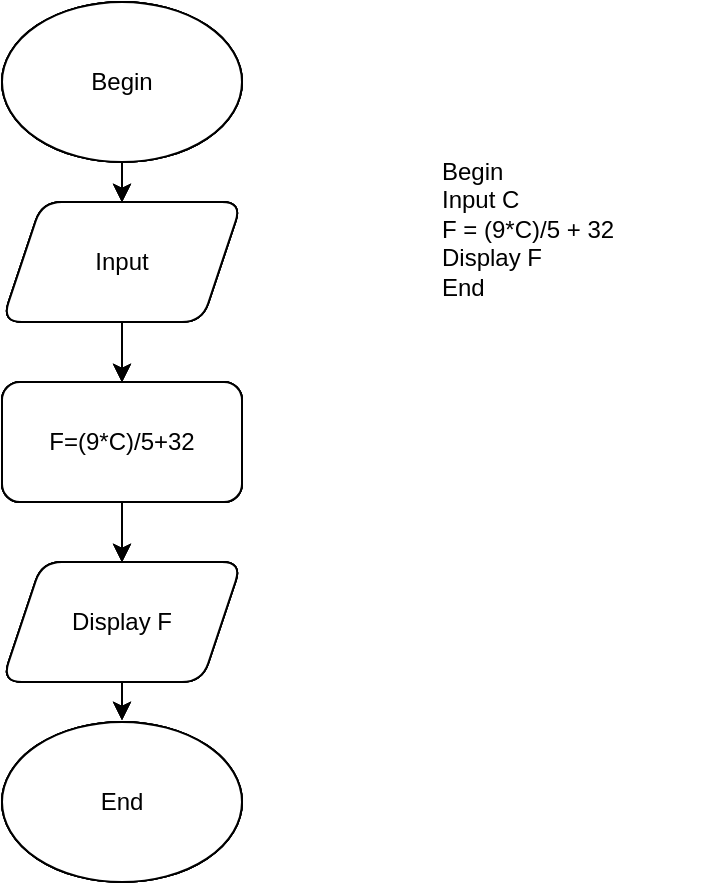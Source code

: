 <mxfile version="20.8.10" type="device"><diagram name="Trang-1" id="pKvaXcOJhKK9ZSa96s15"><mxGraphModel dx="780" dy="544" grid="0" gridSize="10" guides="1" tooltips="1" connect="1" arrows="1" fold="1" page="1" pageScale="1" pageWidth="827" pageHeight="1169" math="0" shadow="0"><root><mxCell id="0"/><mxCell id="1" parent="0"/><mxCell id="qRkhMgLj7bqAqlzuSzrO-4" value="" style="edgeStyle=orthogonalEdgeStyle;rounded=1;orthogonalLoop=1;jettySize=auto;html=1;" parent="1" source="qRkhMgLj7bqAqlzuSzrO-1" target="qRkhMgLj7bqAqlzuSzrO-2" edge="1"><mxGeometry relative="1" as="geometry"/></mxCell><mxCell id="qRkhMgLj7bqAqlzuSzrO-1" value="Begin" style="ellipse;whiteSpace=wrap;html=1;spacingTop=0;rounded=1;" parent="1" vertex="1"><mxGeometry x="330" y="20" width="120" height="80" as="geometry"/></mxCell><mxCell id="qRkhMgLj7bqAqlzuSzrO-6" value="" style="edgeStyle=orthogonalEdgeStyle;rounded=1;orthogonalLoop=1;jettySize=auto;html=1;" parent="1" source="qRkhMgLj7bqAqlzuSzrO-2" target="qRkhMgLj7bqAqlzuSzrO-5" edge="1"><mxGeometry relative="1" as="geometry"/></mxCell><mxCell id="qRkhMgLj7bqAqlzuSzrO-2" value="Input" style="shape=parallelogram;perimeter=parallelogramPerimeter;whiteSpace=wrap;html=1;fixedSize=1;rounded=1;" parent="1" vertex="1"><mxGeometry x="330" y="120" width="120" height="60" as="geometry"/></mxCell><mxCell id="qRkhMgLj7bqAqlzuSzrO-8" value="" style="edgeStyle=orthogonalEdgeStyle;rounded=1;orthogonalLoop=1;jettySize=auto;html=1;" parent="1" source="qRkhMgLj7bqAqlzuSzrO-5" target="qRkhMgLj7bqAqlzuSzrO-7" edge="1"><mxGeometry relative="1" as="geometry"/></mxCell><mxCell id="qRkhMgLj7bqAqlzuSzrO-5" value="F=(9*C)/5+32" style="rounded=1;whiteSpace=wrap;html=1;" parent="1" vertex="1"><mxGeometry x="330" y="210" width="120" height="60" as="geometry"/></mxCell><mxCell id="qRkhMgLj7bqAqlzuSzrO-10" value="" style="edgeStyle=orthogonalEdgeStyle;rounded=1;orthogonalLoop=1;jettySize=auto;html=1;" parent="1" source="qRkhMgLj7bqAqlzuSzrO-7" target="qRkhMgLj7bqAqlzuSzrO-9" edge="1"><mxGeometry relative="1" as="geometry"/></mxCell><mxCell id="qRkhMgLj7bqAqlzuSzrO-7" value="Display F" style="shape=parallelogram;perimeter=parallelogramPerimeter;whiteSpace=wrap;html=1;fixedSize=1;rounded=1;" parent="1" vertex="1"><mxGeometry x="330" y="300" width="120" height="60" as="geometry"/></mxCell><mxCell id="qRkhMgLj7bqAqlzuSzrO-9" value="End" style="ellipse;whiteSpace=wrap;html=1;perimeterSpacing=1;rounded=1;" parent="1" vertex="1"><mxGeometry x="330" y="380" width="120" height="80" as="geometry"/></mxCell><mxCell id="qRkhMgLj7bqAqlzuSzrO-12" value="" style="edgeStyle=orthogonalEdgeStyle;rounded=1;orthogonalLoop=1;jettySize=auto;html=1;" parent="1" source="qRkhMgLj7bqAqlzuSzrO-13" target="qRkhMgLj7bqAqlzuSzrO-15" edge="1"><mxGeometry relative="1" as="geometry"/></mxCell><mxCell id="qRkhMgLj7bqAqlzuSzrO-13" value="Begin" style="ellipse;whiteSpace=wrap;html=1;spacingTop=0;rounded=1;" parent="1" vertex="1"><mxGeometry x="330" y="20" width="120" height="80" as="geometry"/></mxCell><mxCell id="qRkhMgLj7bqAqlzuSzrO-14" value="" style="edgeStyle=orthogonalEdgeStyle;rounded=1;orthogonalLoop=1;jettySize=auto;html=1;" parent="1" source="qRkhMgLj7bqAqlzuSzrO-15" target="qRkhMgLj7bqAqlzuSzrO-17" edge="1"><mxGeometry relative="1" as="geometry"/></mxCell><mxCell id="qRkhMgLj7bqAqlzuSzrO-15" value="Input" style="shape=parallelogram;perimeter=parallelogramPerimeter;whiteSpace=wrap;html=1;fixedSize=1;rounded=1;" parent="1" vertex="1"><mxGeometry x="330" y="120" width="120" height="60" as="geometry"/></mxCell><mxCell id="qRkhMgLj7bqAqlzuSzrO-16" value="" style="edgeStyle=orthogonalEdgeStyle;rounded=1;orthogonalLoop=1;jettySize=auto;html=1;" parent="1" source="qRkhMgLj7bqAqlzuSzrO-17" target="qRkhMgLj7bqAqlzuSzrO-19" edge="1"><mxGeometry relative="1" as="geometry"/></mxCell><mxCell id="qRkhMgLj7bqAqlzuSzrO-17" value="F=(9*C)/5+32" style="rounded=1;whiteSpace=wrap;html=1;" parent="1" vertex="1"><mxGeometry x="330" y="210" width="120" height="60" as="geometry"/></mxCell><mxCell id="qRkhMgLj7bqAqlzuSzrO-18" value="" style="edgeStyle=orthogonalEdgeStyle;rounded=1;orthogonalLoop=1;jettySize=auto;html=1;" parent="1" source="qRkhMgLj7bqAqlzuSzrO-19" target="qRkhMgLj7bqAqlzuSzrO-20" edge="1"><mxGeometry relative="1" as="geometry"/></mxCell><mxCell id="qRkhMgLj7bqAqlzuSzrO-19" value="Display F" style="shape=parallelogram;perimeter=parallelogramPerimeter;whiteSpace=wrap;html=1;fixedSize=1;rounded=1;" parent="1" vertex="1"><mxGeometry x="330" y="300" width="120" height="60" as="geometry"/></mxCell><mxCell id="qRkhMgLj7bqAqlzuSzrO-20" value="End" style="ellipse;whiteSpace=wrap;html=1;perimeterSpacing=1;rounded=1;" parent="1" vertex="1"><mxGeometry x="330" y="380" width="120" height="80" as="geometry"/></mxCell><mxCell id="w4Zus9rBt3lrXKCsEtzK-7" value="" style="edgeStyle=orthogonalEdgeStyle;rounded=1;orthogonalLoop=1;jettySize=auto;html=1;" edge="1" parent="1" source="w4Zus9rBt3lrXKCsEtzK-8" target="w4Zus9rBt3lrXKCsEtzK-10"><mxGeometry relative="1" as="geometry"/></mxCell><mxCell id="w4Zus9rBt3lrXKCsEtzK-8" value="Begin" style="ellipse;whiteSpace=wrap;html=1;spacingTop=0;rounded=1;" vertex="1" parent="1"><mxGeometry x="330" y="20" width="120" height="80" as="geometry"/></mxCell><mxCell id="w4Zus9rBt3lrXKCsEtzK-9" value="" style="edgeStyle=orthogonalEdgeStyle;rounded=1;orthogonalLoop=1;jettySize=auto;html=1;" edge="1" parent="1" source="w4Zus9rBt3lrXKCsEtzK-10" target="w4Zus9rBt3lrXKCsEtzK-12"><mxGeometry relative="1" as="geometry"/></mxCell><mxCell id="w4Zus9rBt3lrXKCsEtzK-10" value="Input" style="shape=parallelogram;perimeter=parallelogramPerimeter;whiteSpace=wrap;html=1;fixedSize=1;rounded=1;" vertex="1" parent="1"><mxGeometry x="330" y="120" width="120" height="60" as="geometry"/></mxCell><mxCell id="w4Zus9rBt3lrXKCsEtzK-11" value="" style="edgeStyle=orthogonalEdgeStyle;rounded=1;orthogonalLoop=1;jettySize=auto;html=1;" edge="1" parent="1" source="w4Zus9rBt3lrXKCsEtzK-12" target="w4Zus9rBt3lrXKCsEtzK-14"><mxGeometry relative="1" as="geometry"/></mxCell><mxCell id="w4Zus9rBt3lrXKCsEtzK-12" value="F=(9*C)/5+32" style="rounded=1;whiteSpace=wrap;html=1;" vertex="1" parent="1"><mxGeometry x="330" y="210" width="120" height="60" as="geometry"/></mxCell><mxCell id="w4Zus9rBt3lrXKCsEtzK-13" value="" style="edgeStyle=orthogonalEdgeStyle;rounded=1;orthogonalLoop=1;jettySize=auto;html=1;" edge="1" parent="1" source="w4Zus9rBt3lrXKCsEtzK-14" target="w4Zus9rBt3lrXKCsEtzK-15"><mxGeometry relative="1" as="geometry"/></mxCell><mxCell id="w4Zus9rBt3lrXKCsEtzK-14" value="Display F" style="shape=parallelogram;perimeter=parallelogramPerimeter;whiteSpace=wrap;html=1;fixedSize=1;rounded=1;" vertex="1" parent="1"><mxGeometry x="330" y="300" width="120" height="60" as="geometry"/></mxCell><mxCell id="w4Zus9rBt3lrXKCsEtzK-15" value="End" style="ellipse;whiteSpace=wrap;html=1;perimeterSpacing=1;rounded=1;" vertex="1" parent="1"><mxGeometry x="330" y="380" width="120" height="80" as="geometry"/></mxCell><mxCell id="w4Zus9rBt3lrXKCsEtzK-16" value="" style="edgeStyle=orthogonalEdgeStyle;rounded=1;orthogonalLoop=1;jettySize=auto;html=1;" edge="1" parent="1" source="w4Zus9rBt3lrXKCsEtzK-17" target="w4Zus9rBt3lrXKCsEtzK-19"><mxGeometry relative="1" as="geometry"/></mxCell><mxCell id="w4Zus9rBt3lrXKCsEtzK-17" value="Begin" style="ellipse;whiteSpace=wrap;html=1;spacingTop=0;rounded=1;" vertex="1" parent="1"><mxGeometry x="330" y="20" width="120" height="80" as="geometry"/></mxCell><mxCell id="w4Zus9rBt3lrXKCsEtzK-18" value="" style="edgeStyle=orthogonalEdgeStyle;rounded=1;orthogonalLoop=1;jettySize=auto;html=1;" edge="1" parent="1" source="w4Zus9rBt3lrXKCsEtzK-19" target="w4Zus9rBt3lrXKCsEtzK-21"><mxGeometry relative="1" as="geometry"/></mxCell><mxCell id="w4Zus9rBt3lrXKCsEtzK-19" value="Input" style="shape=parallelogram;perimeter=parallelogramPerimeter;whiteSpace=wrap;html=1;fixedSize=1;rounded=1;" vertex="1" parent="1"><mxGeometry x="330" y="120" width="120" height="60" as="geometry"/></mxCell><mxCell id="w4Zus9rBt3lrXKCsEtzK-20" value="" style="edgeStyle=orthogonalEdgeStyle;rounded=1;orthogonalLoop=1;jettySize=auto;html=1;" edge="1" parent="1" source="w4Zus9rBt3lrXKCsEtzK-21" target="w4Zus9rBt3lrXKCsEtzK-23"><mxGeometry relative="1" as="geometry"/></mxCell><mxCell id="w4Zus9rBt3lrXKCsEtzK-21" value="F=(9*C)/5+32" style="rounded=1;whiteSpace=wrap;html=1;" vertex="1" parent="1"><mxGeometry x="330" y="210" width="120" height="60" as="geometry"/></mxCell><mxCell id="w4Zus9rBt3lrXKCsEtzK-22" value="" style="edgeStyle=orthogonalEdgeStyle;rounded=1;orthogonalLoop=1;jettySize=auto;html=1;" edge="1" parent="1" source="w4Zus9rBt3lrXKCsEtzK-23" target="w4Zus9rBt3lrXKCsEtzK-24"><mxGeometry relative="1" as="geometry"/></mxCell><mxCell id="w4Zus9rBt3lrXKCsEtzK-23" value="Display F" style="shape=parallelogram;perimeter=parallelogramPerimeter;whiteSpace=wrap;html=1;fixedSize=1;rounded=1;" vertex="1" parent="1"><mxGeometry x="330" y="300" width="120" height="60" as="geometry"/></mxCell><mxCell id="w4Zus9rBt3lrXKCsEtzK-24" value="End" style="ellipse;whiteSpace=wrap;html=1;perimeterSpacing=1;rounded=1;" vertex="1" parent="1"><mxGeometry x="330" y="380" width="120" height="80" as="geometry"/></mxCell><mxCell id="w4Zus9rBt3lrXKCsEtzK-43" value="Begin&#13;&#10;    Input C&#13;&#10;    F = (9*C)/5 + 32&#13;&#10;    Display F&#13;&#10;End" style="text;whiteSpace=wrap;html=1;" vertex="1" parent="1"><mxGeometry x="548" y="91" width="132" height="143" as="geometry"/></mxCell></root></mxGraphModel></diagram></mxfile>